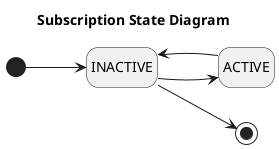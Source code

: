 @startuml "Subscription State Diagram"
title Subscription State Diagram
hide empty description
left to right direction

[*] --> INACTIVE
INACTIVE --> ACTIVE
ACTIVE --> INACTIVE
INACTIVE --> [*]
@enduml

